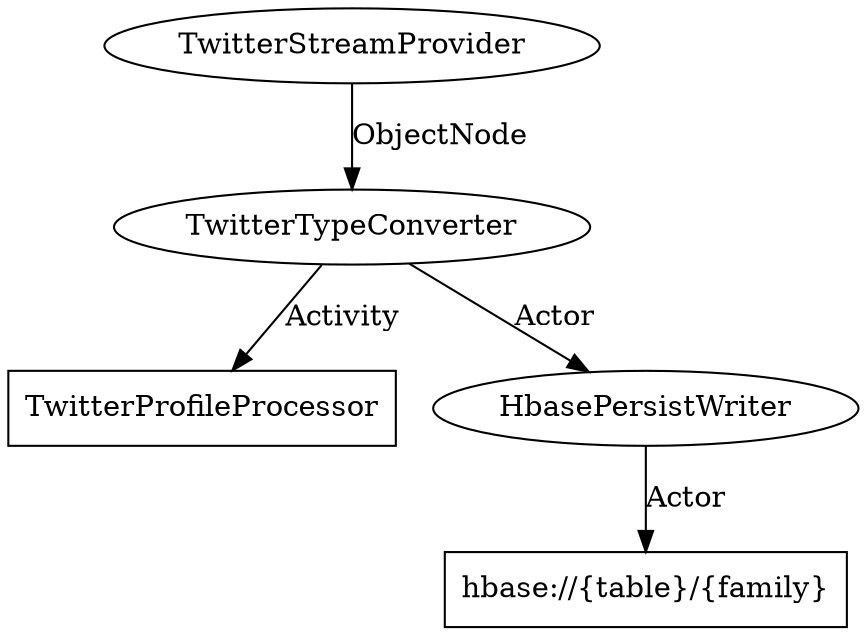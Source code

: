 digraph g {

  //providers
  TwitterStreamProvider [label="TwitterStreamProvider",shape=ellipse,URL="https://github.com/apache/incubator-streams/blob/master/streams-contrib/streams-provider-twitter/src/main/java/org/apache/streams/twitter/provider/TwitterStreamProvider.java"];

  //processors
  TwitterProfileProcessor [label="TwitterProfileProcessor",shape=box,URL="https://github.com/apache/incubator-streams/blob/master/streams-contrib/streams-provider-twitter/src/main/java/org/apache/streams/twitter/processor/TwitterProfileProcessor.java"];
  
  //persisters
  HbasePersistWriter [label="HbasePersistWriter",shape=ellipse,URL="https://github.com/apache/incubator-streams/blob/master/streams-contrib/streams-persist-hbase/src/main/java/org/apache/streams/hbase/HbasePersistWriter.java"];
  
  //data
  hbase [label="hbase://{table}/{family}",shape=box];
  
  //stream
  TwitterStreamProvider -> TwitterTypeConverter [label="ObjectNode"];
  TwitterTypeConverter -> TwitterProfileProcessor [label="Activity",URL="https://github.com/apache/incubator-streams/blob/master/streams-pojo/src/main/jsonschema/org/apache/streams/pojo/json/activity.json"]; 
  TwitterTypeConverter -> HbasePersistWriter [label="Actor",URL="https://github.com/apache/incubator-streams/blob/master/streams-pojo/src/main/jsonschema/org/apache/streams/pojo/json/object.json"];
  
  HbasePersistWriter -> hbase [label="Actor",URL="https://github.com/apache/incubator-streams/blob/master/streams-pojo/src/main/jsonschema/org/apache/streams/pojo/json/object.json"];
  
}
